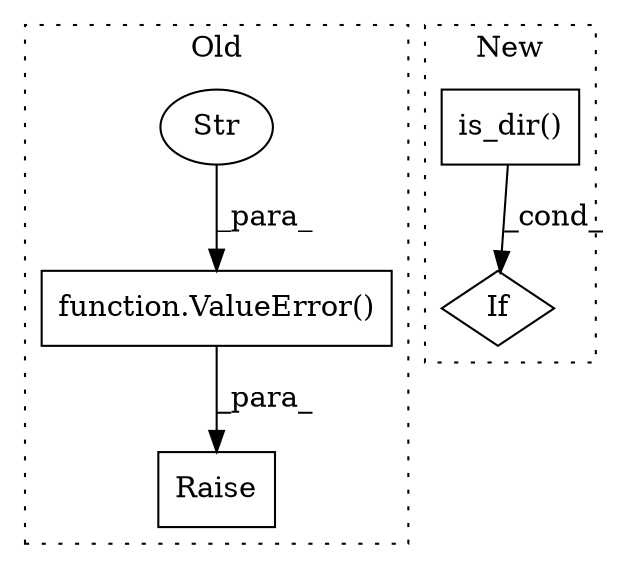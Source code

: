 digraph G {
subgraph cluster0 {
1 [label="Raise" a="91" s="16301" l="6" shape="box"];
3 [label="function.ValueError()" a="75" s="16307,16547" l="11,1" shape="box"];
4 [label="Str" a="66" s="16318" l="229" shape="ellipse"];
label = "Old";
style="dotted";
}
subgraph cluster1 {
2 [label="is_dir()" a="75" s="15563" l="15" shape="box"];
5 [label="If" a="96" s="15560" l="3" shape="diamond"];
label = "New";
style="dotted";
}
2 -> 5 [label="_cond_"];
3 -> 1 [label="_para_"];
4 -> 3 [label="_para_"];
}